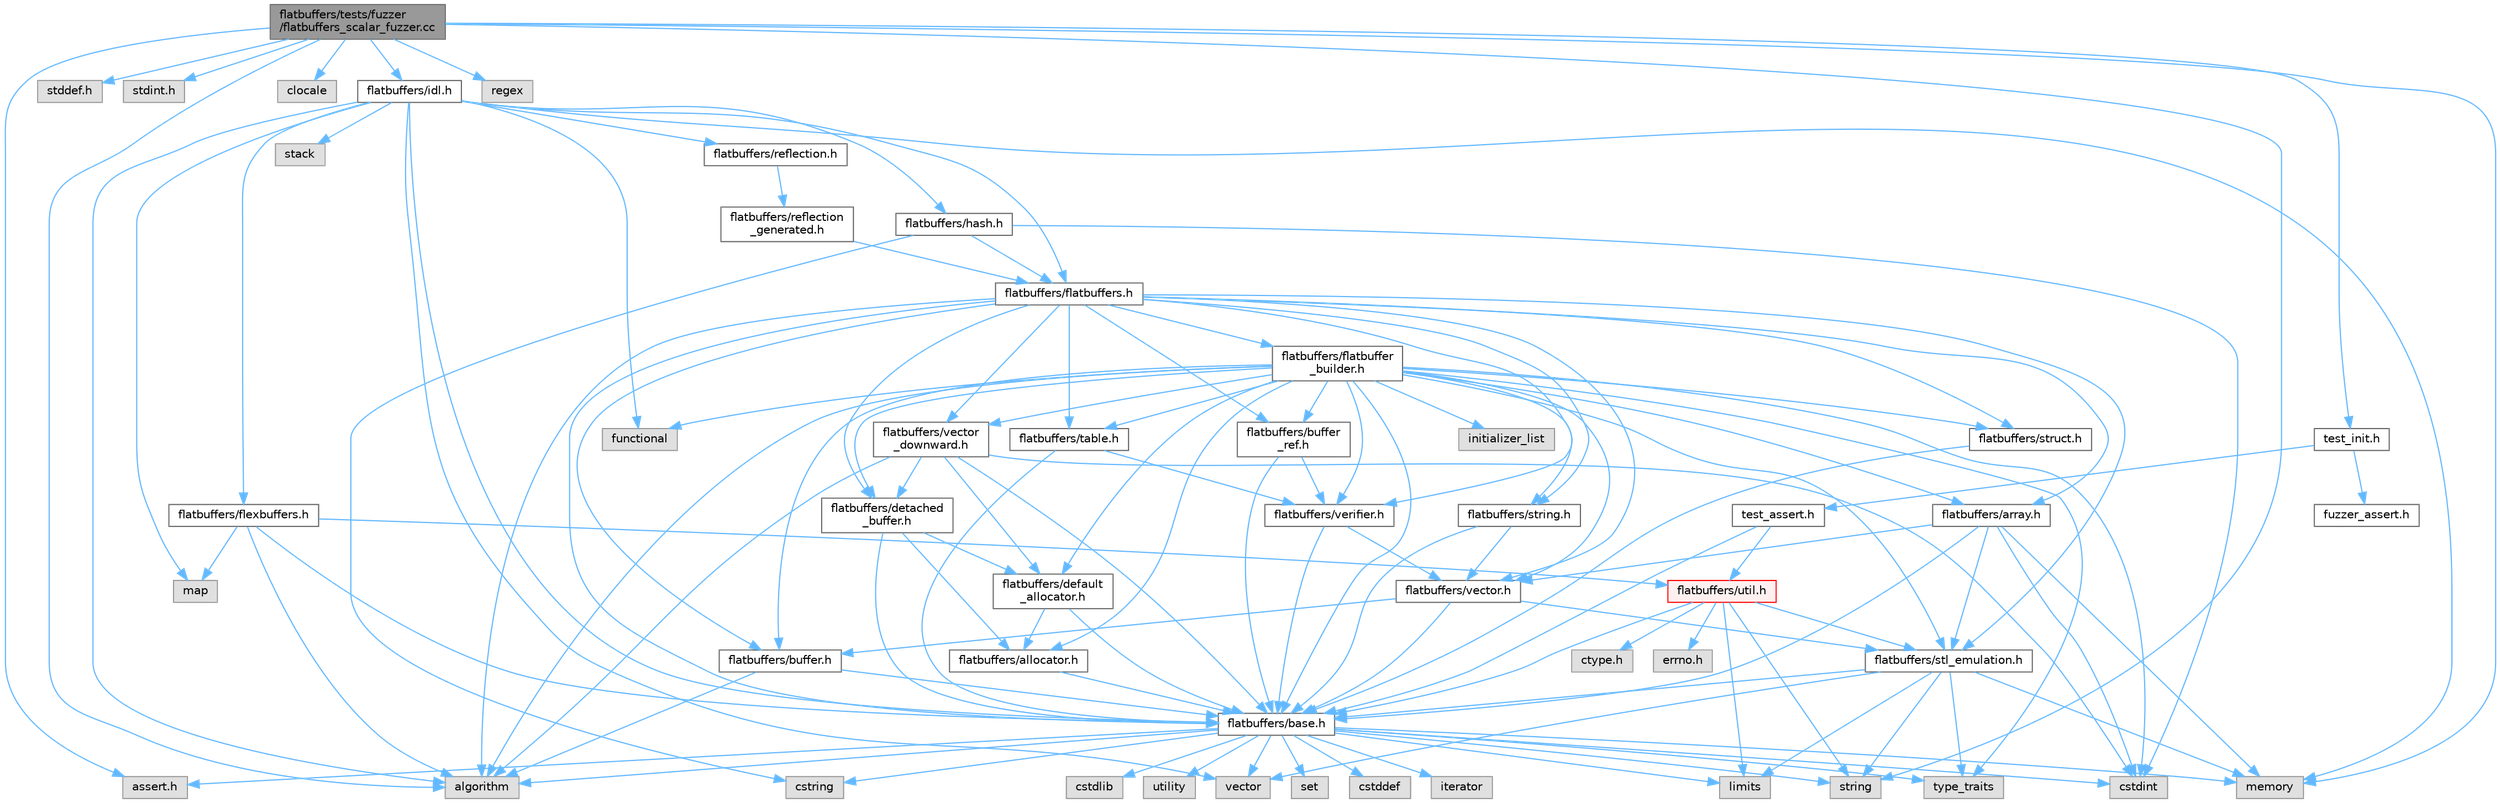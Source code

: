 digraph "flatbuffers/tests/fuzzer/flatbuffers_scalar_fuzzer.cc"
{
 // LATEX_PDF_SIZE
  bgcolor="transparent";
  edge [fontname=Helvetica,fontsize=10,labelfontname=Helvetica,labelfontsize=10];
  node [fontname=Helvetica,fontsize=10,shape=box,height=0.2,width=0.4];
  Node1 [id="Node000001",label="flatbuffers/tests/fuzzer\l/flatbuffers_scalar_fuzzer.cc",height=0.2,width=0.4,color="gray40", fillcolor="grey60", style="filled", fontcolor="black",tooltip=" "];
  Node1 -> Node2 [id="edge1_Node000001_Node000002",color="steelblue1",style="solid",tooltip=" "];
  Node2 [id="Node000002",label="assert.h",height=0.2,width=0.4,color="grey60", fillcolor="#E0E0E0", style="filled",tooltip=" "];
  Node1 -> Node3 [id="edge2_Node000001_Node000003",color="steelblue1",style="solid",tooltip=" "];
  Node3 [id="Node000003",label="stddef.h",height=0.2,width=0.4,color="grey60", fillcolor="#E0E0E0", style="filled",tooltip=" "];
  Node1 -> Node4 [id="edge3_Node000001_Node000004",color="steelblue1",style="solid",tooltip=" "];
  Node4 [id="Node000004",label="stdint.h",height=0.2,width=0.4,color="grey60", fillcolor="#E0E0E0", style="filled",tooltip=" "];
  Node1 -> Node5 [id="edge4_Node000001_Node000005",color="steelblue1",style="solid",tooltip=" "];
  Node5 [id="Node000005",label="algorithm",height=0.2,width=0.4,color="grey60", fillcolor="#E0E0E0", style="filled",tooltip=" "];
  Node1 -> Node6 [id="edge5_Node000001_Node000006",color="steelblue1",style="solid",tooltip=" "];
  Node6 [id="Node000006",label="clocale",height=0.2,width=0.4,color="grey60", fillcolor="#E0E0E0", style="filled",tooltip=" "];
  Node1 -> Node7 [id="edge6_Node000001_Node000007",color="steelblue1",style="solid",tooltip=" "];
  Node7 [id="Node000007",label="memory",height=0.2,width=0.4,color="grey60", fillcolor="#E0E0E0", style="filled",tooltip=" "];
  Node1 -> Node8 [id="edge7_Node000001_Node000008",color="steelblue1",style="solid",tooltip=" "];
  Node8 [id="Node000008",label="regex",height=0.2,width=0.4,color="grey60", fillcolor="#E0E0E0", style="filled",tooltip=" "];
  Node1 -> Node9 [id="edge8_Node000001_Node000009",color="steelblue1",style="solid",tooltip=" "];
  Node9 [id="Node000009",label="string",height=0.2,width=0.4,color="grey60", fillcolor="#E0E0E0", style="filled",tooltip=" "];
  Node1 -> Node10 [id="edge9_Node000001_Node000010",color="steelblue1",style="solid",tooltip=" "];
  Node10 [id="Node000010",label="flatbuffers/idl.h",height=0.2,width=0.4,color="grey40", fillcolor="white", style="filled",URL="$idl_8h.html",tooltip=" "];
  Node10 -> Node5 [id="edge10_Node000010_Node000005",color="steelblue1",style="solid",tooltip=" "];
  Node10 -> Node11 [id="edge11_Node000010_Node000011",color="steelblue1",style="solid",tooltip=" "];
  Node11 [id="Node000011",label="functional",height=0.2,width=0.4,color="grey60", fillcolor="#E0E0E0", style="filled",tooltip=" "];
  Node10 -> Node12 [id="edge12_Node000010_Node000012",color="steelblue1",style="solid",tooltip=" "];
  Node12 [id="Node000012",label="map",height=0.2,width=0.4,color="grey60", fillcolor="#E0E0E0", style="filled",tooltip=" "];
  Node10 -> Node7 [id="edge13_Node000010_Node000007",color="steelblue1",style="solid",tooltip=" "];
  Node10 -> Node13 [id="edge14_Node000010_Node000013",color="steelblue1",style="solid",tooltip=" "];
  Node13 [id="Node000013",label="stack",height=0.2,width=0.4,color="grey60", fillcolor="#E0E0E0", style="filled",tooltip=" "];
  Node10 -> Node14 [id="edge15_Node000010_Node000014",color="steelblue1",style="solid",tooltip=" "];
  Node14 [id="Node000014",label="vector",height=0.2,width=0.4,color="grey60", fillcolor="#E0E0E0", style="filled",tooltip=" "];
  Node10 -> Node15 [id="edge16_Node000010_Node000015",color="steelblue1",style="solid",tooltip=" "];
  Node15 [id="Node000015",label="flatbuffers/base.h",height=0.2,width=0.4,color="grey40", fillcolor="white", style="filled",URL="$base_8h.html",tooltip=" "];
  Node15 -> Node2 [id="edge17_Node000015_Node000002",color="steelblue1",style="solid",tooltip=" "];
  Node15 -> Node16 [id="edge18_Node000015_Node000016",color="steelblue1",style="solid",tooltip=" "];
  Node16 [id="Node000016",label="cstdint",height=0.2,width=0.4,color="grey60", fillcolor="#E0E0E0", style="filled",tooltip=" "];
  Node15 -> Node17 [id="edge19_Node000015_Node000017",color="steelblue1",style="solid",tooltip=" "];
  Node17 [id="Node000017",label="cstddef",height=0.2,width=0.4,color="grey60", fillcolor="#E0E0E0", style="filled",tooltip=" "];
  Node15 -> Node18 [id="edge20_Node000015_Node000018",color="steelblue1",style="solid",tooltip=" "];
  Node18 [id="Node000018",label="cstdlib",height=0.2,width=0.4,color="grey60", fillcolor="#E0E0E0", style="filled",tooltip=" "];
  Node15 -> Node19 [id="edge21_Node000015_Node000019",color="steelblue1",style="solid",tooltip=" "];
  Node19 [id="Node000019",label="cstring",height=0.2,width=0.4,color="grey60", fillcolor="#E0E0E0", style="filled",tooltip=" "];
  Node15 -> Node20 [id="edge22_Node000015_Node000020",color="steelblue1",style="solid",tooltip=" "];
  Node20 [id="Node000020",label="utility",height=0.2,width=0.4,color="grey60", fillcolor="#E0E0E0", style="filled",tooltip=" "];
  Node15 -> Node9 [id="edge23_Node000015_Node000009",color="steelblue1",style="solid",tooltip=" "];
  Node15 -> Node21 [id="edge24_Node000015_Node000021",color="steelblue1",style="solid",tooltip=" "];
  Node21 [id="Node000021",label="type_traits",height=0.2,width=0.4,color="grey60", fillcolor="#E0E0E0", style="filled",tooltip=" "];
  Node15 -> Node14 [id="edge25_Node000015_Node000014",color="steelblue1",style="solid",tooltip=" "];
  Node15 -> Node22 [id="edge26_Node000015_Node000022",color="steelblue1",style="solid",tooltip=" "];
  Node22 [id="Node000022",label="set",height=0.2,width=0.4,color="grey60", fillcolor="#E0E0E0", style="filled",tooltip=" "];
  Node15 -> Node5 [id="edge27_Node000015_Node000005",color="steelblue1",style="solid",tooltip=" "];
  Node15 -> Node23 [id="edge28_Node000015_Node000023",color="steelblue1",style="solid",tooltip=" "];
  Node23 [id="Node000023",label="limits",height=0.2,width=0.4,color="grey60", fillcolor="#E0E0E0", style="filled",tooltip=" "];
  Node15 -> Node24 [id="edge29_Node000015_Node000024",color="steelblue1",style="solid",tooltip=" "];
  Node24 [id="Node000024",label="iterator",height=0.2,width=0.4,color="grey60", fillcolor="#E0E0E0", style="filled",tooltip=" "];
  Node15 -> Node7 [id="edge30_Node000015_Node000007",color="steelblue1",style="solid",tooltip=" "];
  Node10 -> Node25 [id="edge31_Node000010_Node000025",color="steelblue1",style="solid",tooltip=" "];
  Node25 [id="Node000025",label="flatbuffers/flatbuffers.h",height=0.2,width=0.4,color="grey40", fillcolor="white", style="filled",URL="$flatbuffers_8h.html",tooltip=" "];
  Node25 -> Node5 [id="edge32_Node000025_Node000005",color="steelblue1",style="solid",tooltip=" "];
  Node25 -> Node26 [id="edge33_Node000025_Node000026",color="steelblue1",style="solid",tooltip=" "];
  Node26 [id="Node000026",label="flatbuffers/array.h",height=0.2,width=0.4,color="grey40", fillcolor="white", style="filled",URL="$array_8h.html",tooltip=" "];
  Node26 -> Node16 [id="edge34_Node000026_Node000016",color="steelblue1",style="solid",tooltip=" "];
  Node26 -> Node7 [id="edge35_Node000026_Node000007",color="steelblue1",style="solid",tooltip=" "];
  Node26 -> Node15 [id="edge36_Node000026_Node000015",color="steelblue1",style="solid",tooltip=" "];
  Node26 -> Node27 [id="edge37_Node000026_Node000027",color="steelblue1",style="solid",tooltip=" "];
  Node27 [id="Node000027",label="flatbuffers/stl_emulation.h",height=0.2,width=0.4,color="grey40", fillcolor="white", style="filled",URL="$stl__emulation_8h.html",tooltip=" "];
  Node27 -> Node15 [id="edge38_Node000027_Node000015",color="steelblue1",style="solid",tooltip=" "];
  Node27 -> Node9 [id="edge39_Node000027_Node000009",color="steelblue1",style="solid",tooltip=" "];
  Node27 -> Node21 [id="edge40_Node000027_Node000021",color="steelblue1",style="solid",tooltip=" "];
  Node27 -> Node14 [id="edge41_Node000027_Node000014",color="steelblue1",style="solid",tooltip=" "];
  Node27 -> Node7 [id="edge42_Node000027_Node000007",color="steelblue1",style="solid",tooltip=" "];
  Node27 -> Node23 [id="edge43_Node000027_Node000023",color="steelblue1",style="solid",tooltip=" "];
  Node26 -> Node28 [id="edge44_Node000026_Node000028",color="steelblue1",style="solid",tooltip=" "];
  Node28 [id="Node000028",label="flatbuffers/vector.h",height=0.2,width=0.4,color="grey40", fillcolor="white", style="filled",URL="$vector_8h.html",tooltip=" "];
  Node28 -> Node15 [id="edge45_Node000028_Node000015",color="steelblue1",style="solid",tooltip=" "];
  Node28 -> Node29 [id="edge46_Node000028_Node000029",color="steelblue1",style="solid",tooltip=" "];
  Node29 [id="Node000029",label="flatbuffers/buffer.h",height=0.2,width=0.4,color="grey40", fillcolor="white", style="filled",URL="$buffer_8h.html",tooltip=" "];
  Node29 -> Node5 [id="edge47_Node000029_Node000005",color="steelblue1",style="solid",tooltip=" "];
  Node29 -> Node15 [id="edge48_Node000029_Node000015",color="steelblue1",style="solid",tooltip=" "];
  Node28 -> Node27 [id="edge49_Node000028_Node000027",color="steelblue1",style="solid",tooltip=" "];
  Node25 -> Node15 [id="edge50_Node000025_Node000015",color="steelblue1",style="solid",tooltip=" "];
  Node25 -> Node29 [id="edge51_Node000025_Node000029",color="steelblue1",style="solid",tooltip=" "];
  Node25 -> Node30 [id="edge52_Node000025_Node000030",color="steelblue1",style="solid",tooltip=" "];
  Node30 [id="Node000030",label="flatbuffers/buffer\l_ref.h",height=0.2,width=0.4,color="grey40", fillcolor="white", style="filled",URL="$buffer__ref_8h.html",tooltip=" "];
  Node30 -> Node15 [id="edge53_Node000030_Node000015",color="steelblue1",style="solid",tooltip=" "];
  Node30 -> Node31 [id="edge54_Node000030_Node000031",color="steelblue1",style="solid",tooltip=" "];
  Node31 [id="Node000031",label="flatbuffers/verifier.h",height=0.2,width=0.4,color="grey40", fillcolor="white", style="filled",URL="$verifier_8h.html",tooltip=" "];
  Node31 -> Node15 [id="edge55_Node000031_Node000015",color="steelblue1",style="solid",tooltip=" "];
  Node31 -> Node28 [id="edge56_Node000031_Node000028",color="steelblue1",style="solid",tooltip=" "];
  Node25 -> Node32 [id="edge57_Node000025_Node000032",color="steelblue1",style="solid",tooltip=" "];
  Node32 [id="Node000032",label="flatbuffers/detached\l_buffer.h",height=0.2,width=0.4,color="grey40", fillcolor="white", style="filled",URL="$detached__buffer_8h.html",tooltip=" "];
  Node32 -> Node33 [id="edge58_Node000032_Node000033",color="steelblue1",style="solid",tooltip=" "];
  Node33 [id="Node000033",label="flatbuffers/allocator.h",height=0.2,width=0.4,color="grey40", fillcolor="white", style="filled",URL="$allocator_8h.html",tooltip=" "];
  Node33 -> Node15 [id="edge59_Node000033_Node000015",color="steelblue1",style="solid",tooltip=" "];
  Node32 -> Node15 [id="edge60_Node000032_Node000015",color="steelblue1",style="solid",tooltip=" "];
  Node32 -> Node34 [id="edge61_Node000032_Node000034",color="steelblue1",style="solid",tooltip=" "];
  Node34 [id="Node000034",label="flatbuffers/default\l_allocator.h",height=0.2,width=0.4,color="grey40", fillcolor="white", style="filled",URL="$default__allocator_8h.html",tooltip=" "];
  Node34 -> Node33 [id="edge62_Node000034_Node000033",color="steelblue1",style="solid",tooltip=" "];
  Node34 -> Node15 [id="edge63_Node000034_Node000015",color="steelblue1",style="solid",tooltip=" "];
  Node25 -> Node35 [id="edge64_Node000025_Node000035",color="steelblue1",style="solid",tooltip=" "];
  Node35 [id="Node000035",label="flatbuffers/flatbuffer\l_builder.h",height=0.2,width=0.4,color="grey40", fillcolor="white", style="filled",URL="$flatbuffer__builder_8h.html",tooltip=" "];
  Node35 -> Node5 [id="edge65_Node000035_Node000005",color="steelblue1",style="solid",tooltip=" "];
  Node35 -> Node16 [id="edge66_Node000035_Node000016",color="steelblue1",style="solid",tooltip=" "];
  Node35 -> Node11 [id="edge67_Node000035_Node000011",color="steelblue1",style="solid",tooltip=" "];
  Node35 -> Node36 [id="edge68_Node000035_Node000036",color="steelblue1",style="solid",tooltip=" "];
  Node36 [id="Node000036",label="initializer_list",height=0.2,width=0.4,color="grey60", fillcolor="#E0E0E0", style="filled",tooltip=" "];
  Node35 -> Node21 [id="edge69_Node000035_Node000021",color="steelblue1",style="solid",tooltip=" "];
  Node35 -> Node33 [id="edge70_Node000035_Node000033",color="steelblue1",style="solid",tooltip=" "];
  Node35 -> Node26 [id="edge71_Node000035_Node000026",color="steelblue1",style="solid",tooltip=" "];
  Node35 -> Node15 [id="edge72_Node000035_Node000015",color="steelblue1",style="solid",tooltip=" "];
  Node35 -> Node29 [id="edge73_Node000035_Node000029",color="steelblue1",style="solid",tooltip=" "];
  Node35 -> Node30 [id="edge74_Node000035_Node000030",color="steelblue1",style="solid",tooltip=" "];
  Node35 -> Node34 [id="edge75_Node000035_Node000034",color="steelblue1",style="solid",tooltip=" "];
  Node35 -> Node32 [id="edge76_Node000035_Node000032",color="steelblue1",style="solid",tooltip=" "];
  Node35 -> Node27 [id="edge77_Node000035_Node000027",color="steelblue1",style="solid",tooltip=" "];
  Node35 -> Node37 [id="edge78_Node000035_Node000037",color="steelblue1",style="solid",tooltip=" "];
  Node37 [id="Node000037",label="flatbuffers/string.h",height=0.2,width=0.4,color="grey40", fillcolor="white", style="filled",URL="$string_8h.html",tooltip=" "];
  Node37 -> Node15 [id="edge79_Node000037_Node000015",color="steelblue1",style="solid",tooltip=" "];
  Node37 -> Node28 [id="edge80_Node000037_Node000028",color="steelblue1",style="solid",tooltip=" "];
  Node35 -> Node38 [id="edge81_Node000035_Node000038",color="steelblue1",style="solid",tooltip=" "];
  Node38 [id="Node000038",label="flatbuffers/struct.h",height=0.2,width=0.4,color="grey40", fillcolor="white", style="filled",URL="$struct_8h.html",tooltip=" "];
  Node38 -> Node15 [id="edge82_Node000038_Node000015",color="steelblue1",style="solid",tooltip=" "];
  Node35 -> Node39 [id="edge83_Node000035_Node000039",color="steelblue1",style="solid",tooltip=" "];
  Node39 [id="Node000039",label="flatbuffers/table.h",height=0.2,width=0.4,color="grey40", fillcolor="white", style="filled",URL="$table_8h.html",tooltip=" "];
  Node39 -> Node15 [id="edge84_Node000039_Node000015",color="steelblue1",style="solid",tooltip=" "];
  Node39 -> Node31 [id="edge85_Node000039_Node000031",color="steelblue1",style="solid",tooltip=" "];
  Node35 -> Node28 [id="edge86_Node000035_Node000028",color="steelblue1",style="solid",tooltip=" "];
  Node35 -> Node40 [id="edge87_Node000035_Node000040",color="steelblue1",style="solid",tooltip=" "];
  Node40 [id="Node000040",label="flatbuffers/vector\l_downward.h",height=0.2,width=0.4,color="grey40", fillcolor="white", style="filled",URL="$vector__downward_8h.html",tooltip=" "];
  Node40 -> Node5 [id="edge88_Node000040_Node000005",color="steelblue1",style="solid",tooltip=" "];
  Node40 -> Node16 [id="edge89_Node000040_Node000016",color="steelblue1",style="solid",tooltip=" "];
  Node40 -> Node15 [id="edge90_Node000040_Node000015",color="steelblue1",style="solid",tooltip=" "];
  Node40 -> Node34 [id="edge91_Node000040_Node000034",color="steelblue1",style="solid",tooltip=" "];
  Node40 -> Node32 [id="edge92_Node000040_Node000032",color="steelblue1",style="solid",tooltip=" "];
  Node35 -> Node31 [id="edge93_Node000035_Node000031",color="steelblue1",style="solid",tooltip=" "];
  Node25 -> Node27 [id="edge94_Node000025_Node000027",color="steelblue1",style="solid",tooltip=" "];
  Node25 -> Node37 [id="edge95_Node000025_Node000037",color="steelblue1",style="solid",tooltip=" "];
  Node25 -> Node38 [id="edge96_Node000025_Node000038",color="steelblue1",style="solid",tooltip=" "];
  Node25 -> Node39 [id="edge97_Node000025_Node000039",color="steelblue1",style="solid",tooltip=" "];
  Node25 -> Node28 [id="edge98_Node000025_Node000028",color="steelblue1",style="solid",tooltip=" "];
  Node25 -> Node40 [id="edge99_Node000025_Node000040",color="steelblue1",style="solid",tooltip=" "];
  Node25 -> Node31 [id="edge100_Node000025_Node000031",color="steelblue1",style="solid",tooltip=" "];
  Node10 -> Node41 [id="edge101_Node000010_Node000041",color="steelblue1",style="solid",tooltip=" "];
  Node41 [id="Node000041",label="flatbuffers/flexbuffers.h",height=0.2,width=0.4,color="grey40", fillcolor="white", style="filled",URL="$flexbuffers_8h.html",tooltip=" "];
  Node41 -> Node5 [id="edge102_Node000041_Node000005",color="steelblue1",style="solid",tooltip=" "];
  Node41 -> Node12 [id="edge103_Node000041_Node000012",color="steelblue1",style="solid",tooltip=" "];
  Node41 -> Node15 [id="edge104_Node000041_Node000015",color="steelblue1",style="solid",tooltip=" "];
  Node41 -> Node42 [id="edge105_Node000041_Node000042",color="steelblue1",style="solid",tooltip=" "];
  Node42 [id="Node000042",label="flatbuffers/util.h",height=0.2,width=0.4,color="red", fillcolor="#FFF0F0", style="filled",URL="$util_8h.html",tooltip=" "];
  Node42 -> Node43 [id="edge106_Node000042_Node000043",color="steelblue1",style="solid",tooltip=" "];
  Node43 [id="Node000043",label="ctype.h",height=0.2,width=0.4,color="grey60", fillcolor="#E0E0E0", style="filled",tooltip=" "];
  Node42 -> Node44 [id="edge107_Node000042_Node000044",color="steelblue1",style="solid",tooltip=" "];
  Node44 [id="Node000044",label="errno.h",height=0.2,width=0.4,color="grey60", fillcolor="#E0E0E0", style="filled",tooltip=" "];
  Node42 -> Node15 [id="edge108_Node000042_Node000015",color="steelblue1",style="solid",tooltip=" "];
  Node42 -> Node27 [id="edge109_Node000042_Node000027",color="steelblue1",style="solid",tooltip=" "];
  Node42 -> Node23 [id="edge110_Node000042_Node000023",color="steelblue1",style="solid",tooltip=" "];
  Node42 -> Node9 [id="edge111_Node000042_Node000009",color="steelblue1",style="solid",tooltip=" "];
  Node10 -> Node48 [id="edge112_Node000010_Node000048",color="steelblue1",style="solid",tooltip=" "];
  Node48 [id="Node000048",label="flatbuffers/hash.h",height=0.2,width=0.4,color="grey40", fillcolor="white", style="filled",URL="$hash_8h.html",tooltip=" "];
  Node48 -> Node16 [id="edge113_Node000048_Node000016",color="steelblue1",style="solid",tooltip=" "];
  Node48 -> Node19 [id="edge114_Node000048_Node000019",color="steelblue1",style="solid",tooltip=" "];
  Node48 -> Node25 [id="edge115_Node000048_Node000025",color="steelblue1",style="solid",tooltip=" "];
  Node10 -> Node49 [id="edge116_Node000010_Node000049",color="steelblue1",style="solid",tooltip=" "];
  Node49 [id="Node000049",label="flatbuffers/reflection.h",height=0.2,width=0.4,color="grey40", fillcolor="white", style="filled",URL="$reflection_8h.html",tooltip=" "];
  Node49 -> Node50 [id="edge117_Node000049_Node000050",color="steelblue1",style="solid",tooltip=" "];
  Node50 [id="Node000050",label="flatbuffers/reflection\l_generated.h",height=0.2,width=0.4,color="grey40", fillcolor="white", style="filled",URL="$reflection__generated_8h.html",tooltip=" "];
  Node50 -> Node25 [id="edge118_Node000050_Node000025",color="steelblue1",style="solid",tooltip=" "];
  Node1 -> Node51 [id="edge119_Node000001_Node000051",color="steelblue1",style="solid",tooltip=" "];
  Node51 [id="Node000051",label="test_init.h",height=0.2,width=0.4,color="grey40", fillcolor="white", style="filled",URL="$test__init_8h.html",tooltip=" "];
  Node51 -> Node52 [id="edge120_Node000051_Node000052",color="steelblue1",style="solid",tooltip=" "];
  Node52 [id="Node000052",label="fuzzer_assert.h",height=0.2,width=0.4,color="grey40", fillcolor="white", style="filled",URL="$fuzzer__assert_8h.html",tooltip=" "];
  Node51 -> Node53 [id="edge121_Node000051_Node000053",color="steelblue1",style="solid",tooltip=" "];
  Node53 [id="Node000053",label="test_assert.h",height=0.2,width=0.4,color="grey40", fillcolor="white", style="filled",URL="$test__assert_8h.html",tooltip=" "];
  Node53 -> Node15 [id="edge122_Node000053_Node000015",color="steelblue1",style="solid",tooltip=" "];
  Node53 -> Node42 [id="edge123_Node000053_Node000042",color="steelblue1",style="solid",tooltip=" "];
}
